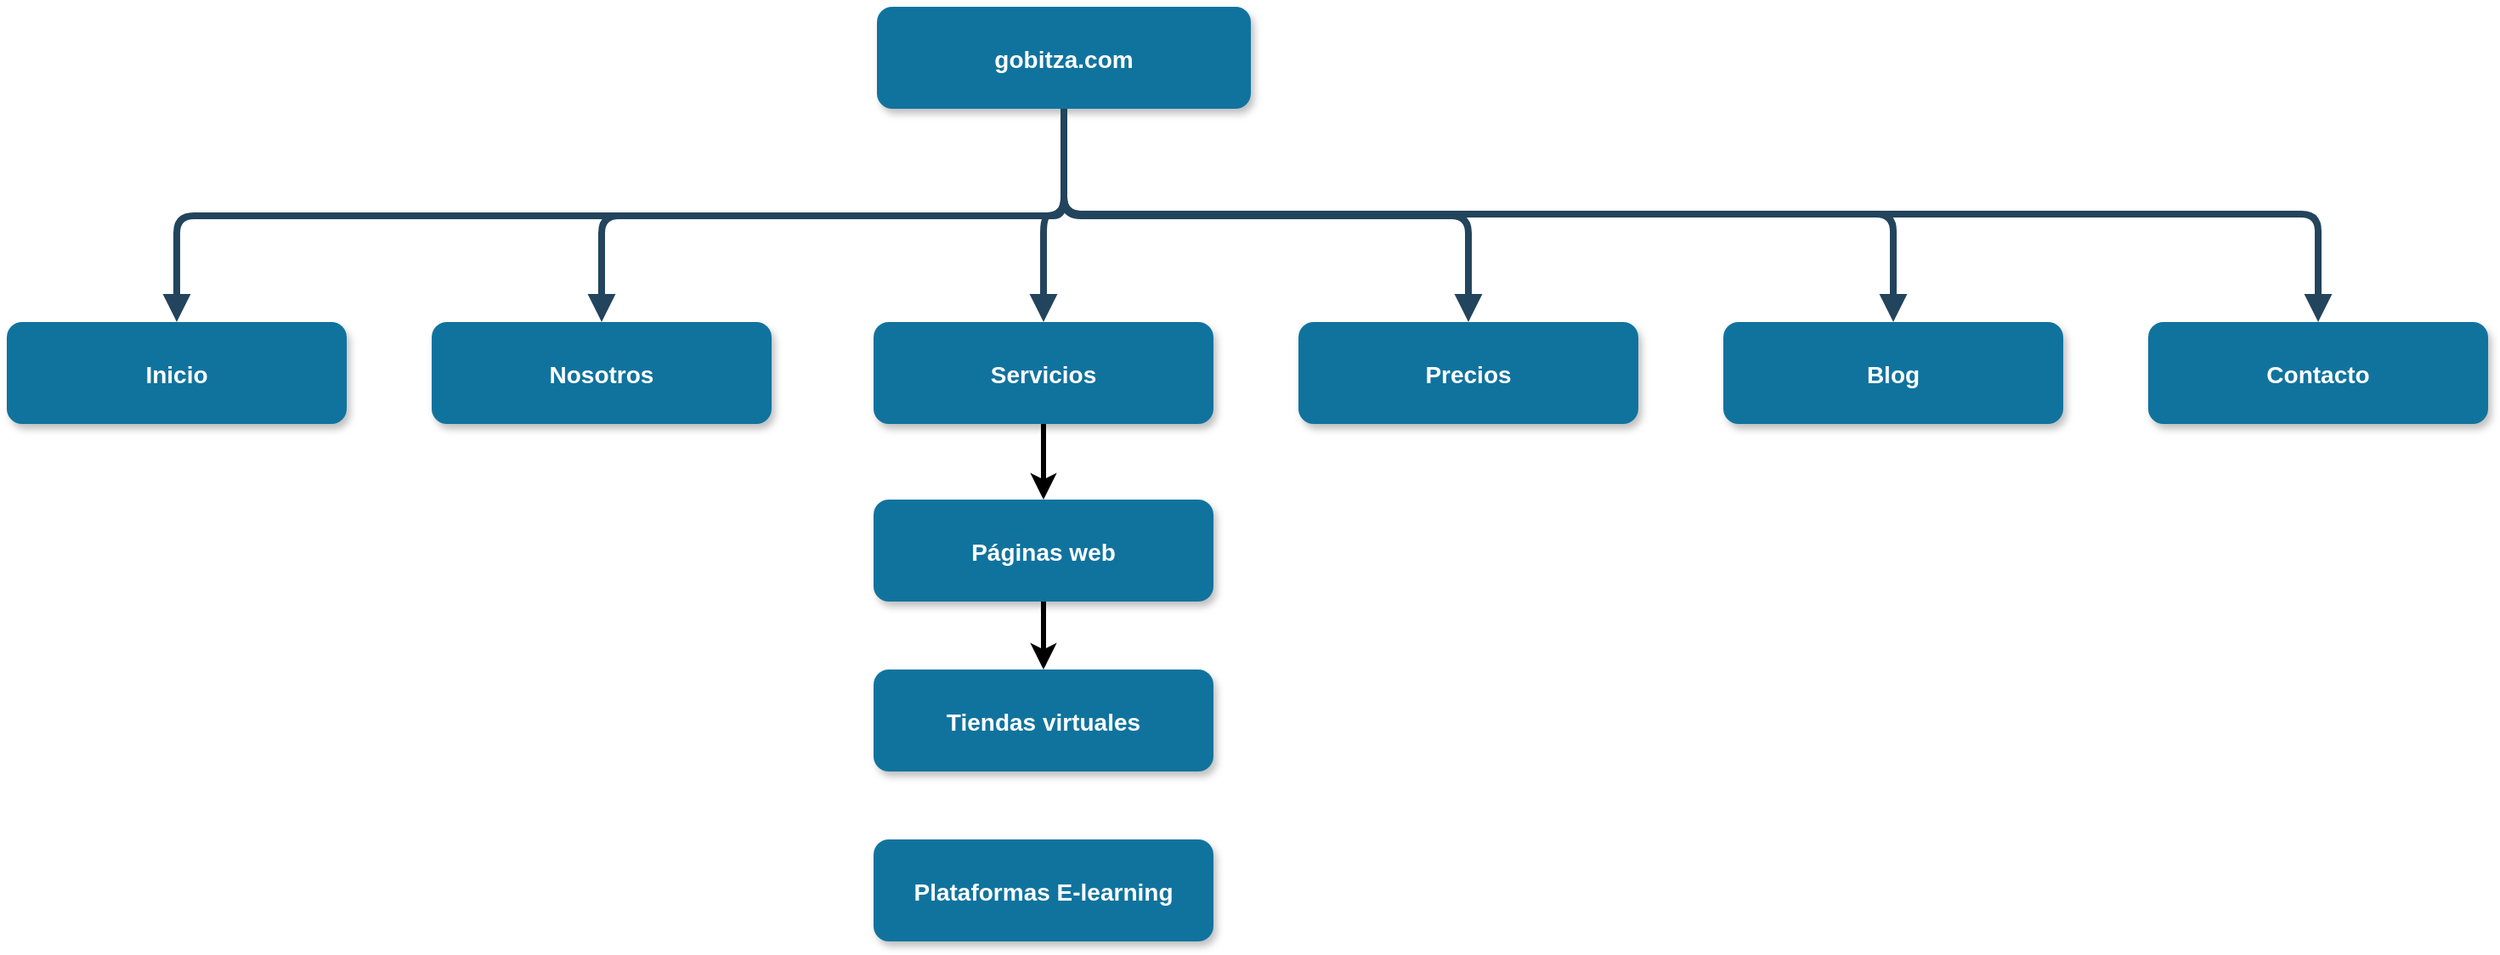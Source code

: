 <mxfile version="13.5.7" type="device"><diagram name="Page-1" id="97916047-d0de-89f5-080d-49f4d83e522f"><mxGraphModel dx="852" dy="494" grid="1" gridSize="10" guides="1" tooltips="1" connect="1" arrows="1" fold="1" page="1" pageScale="1.5" pageWidth="1169" pageHeight="827" background="#ffffff" math="0" shadow="0"><root><mxCell id="0"/><mxCell id="1" parent="0"/><mxCell id="3" value="gobitza.com" style="rounded=1;fillColor=#10739E;strokeColor=none;shadow=1;gradientColor=none;fontStyle=1;fontColor=#FFFFFF;fontSize=14;" parent="1" vertex="1"><mxGeometry x="662" y="270" width="220" height="60" as="geometry"/></mxCell><mxCell id="4" value="Inicio" style="rounded=1;fillColor=#10739E;strokeColor=none;shadow=1;gradientColor=none;fontStyle=1;fontColor=#FFFFFF;fontSize=14;" parent="1" vertex="1"><mxGeometry x="150" y="455.5" width="200" height="60" as="geometry"/></mxCell><mxCell id="5" value="Nosotros" style="rounded=1;fillColor=#10739E;strokeColor=none;shadow=1;gradientColor=none;fontStyle=1;fontColor=#FFFFFF;fontSize=14;" parent="1" vertex="1"><mxGeometry x="400" y="455.5" width="200" height="60" as="geometry"/></mxCell><mxCell id="SU9omuFYIV4GRegyQejy-63" value="" style="edgeStyle=orthogonalEdgeStyle;rounded=0;orthogonalLoop=1;jettySize=auto;html=1;strokeWidth=3;" edge="1" parent="1" source="6" target="SU9omuFYIV4GRegyQejy-62"><mxGeometry relative="1" as="geometry"/></mxCell><mxCell id="6" value="Servicios" style="rounded=1;fillColor=#10739E;strokeColor=none;shadow=1;gradientColor=none;fontStyle=1;fontColor=#FFFFFF;fontSize=14;" parent="1" vertex="1"><mxGeometry x="660" y="455.5" width="200" height="60" as="geometry"/></mxCell><mxCell id="30" value="" style="edgeStyle=elbowEdgeStyle;elbow=vertical;strokeWidth=4;endArrow=block;endFill=1;fontStyle=1;strokeColor=#23445D;" parent="1" source="3" target="5" edge="1"><mxGeometry x="22" y="165.5" width="100" height="100" as="geometry"><mxPoint x="22" y="265.5" as="sourcePoint"/><mxPoint x="122" y="165.5" as="targetPoint"/></mxGeometry></mxCell><mxCell id="31" value="" style="edgeStyle=elbowEdgeStyle;elbow=vertical;strokeWidth=4;endArrow=block;endFill=1;fontStyle=1;strokeColor=#23445D;" parent="1" source="3" target="4" edge="1"><mxGeometry x="22" y="165.5" width="100" height="100" as="geometry"><mxPoint x="22" y="265.5" as="sourcePoint"/><mxPoint x="122" y="165.5" as="targetPoint"/></mxGeometry></mxCell><mxCell id="32" value="" style="edgeStyle=elbowEdgeStyle;elbow=vertical;strokeWidth=4;endArrow=block;endFill=1;fontStyle=1;strokeColor=#23445D;" parent="1" source="3" target="6" edge="1"><mxGeometry x="22" y="165.5" width="100" height="100" as="geometry"><mxPoint x="22" y="265.5" as="sourcePoint"/><mxPoint x="1090" y="456" as="targetPoint"/></mxGeometry></mxCell><mxCell id="SU9omuFYIV4GRegyQejy-55" value="Precios" style="rounded=1;fillColor=#10739E;strokeColor=none;shadow=1;gradientColor=none;fontStyle=1;fontColor=#FFFFFF;fontSize=14;" vertex="1" parent="1"><mxGeometry x="910" y="455.5" width="200" height="60" as="geometry"/></mxCell><mxCell id="SU9omuFYIV4GRegyQejy-56" value="" style="edgeStyle=elbowEdgeStyle;elbow=vertical;strokeWidth=4;endArrow=block;endFill=1;fontStyle=1;strokeColor=#23445D;entryX=0.5;entryY=0;entryDx=0;entryDy=0;" edge="1" parent="1" source="3" target="SU9omuFYIV4GRegyQejy-55"><mxGeometry x="32" y="182.5" width="100" height="100" as="geometry"><mxPoint x="772" y="333" as="sourcePoint"/><mxPoint x="1110" y="458.5" as="targetPoint"/><Array as="points"><mxPoint x="940" y="393"/></Array></mxGeometry></mxCell><mxCell id="SU9omuFYIV4GRegyQejy-57" value="Blog" style="rounded=1;fillColor=#10739E;strokeColor=none;shadow=1;gradientColor=none;fontStyle=1;fontColor=#FFFFFF;fontSize=14;" vertex="1" parent="1"><mxGeometry x="1160" y="455.5" width="200" height="60" as="geometry"/></mxCell><mxCell id="SU9omuFYIV4GRegyQejy-58" value="" style="edgeStyle=elbowEdgeStyle;elbow=vertical;strokeWidth=4;endArrow=block;endFill=1;fontStyle=1;strokeColor=#23445D;exitX=0.5;exitY=1;exitDx=0;exitDy=0;" edge="1" parent="1" target="SU9omuFYIV4GRegyQejy-57"><mxGeometry x="42" y="194.5" width="100" height="100" as="geometry"><mxPoint x="772" y="332" as="sourcePoint"/><mxPoint x="1340" y="457.5" as="targetPoint"/><Array as="points"><mxPoint x="1050" y="392"/></Array></mxGeometry></mxCell><mxCell id="SU9omuFYIV4GRegyQejy-59" value="Contacto" style="rounded=1;fillColor=#10739E;strokeColor=none;shadow=1;gradientColor=none;fontStyle=1;fontColor=#FFFFFF;fontSize=14;" vertex="1" parent="1"><mxGeometry x="1410" y="455.5" width="200" height="60" as="geometry"/></mxCell><mxCell id="SU9omuFYIV4GRegyQejy-60" value="" style="edgeStyle=elbowEdgeStyle;elbow=vertical;strokeWidth=4;endArrow=block;endFill=1;fontStyle=1;strokeColor=#23445D;entryX=0.5;entryY=0;entryDx=0;entryDy=0;" edge="1" parent="1" source="3" target="SU9omuFYIV4GRegyQejy-59"><mxGeometry x="52" y="194.5" width="100" height="100" as="geometry"><mxPoint x="772" y="320" as="sourcePoint"/><mxPoint x="1570" y="445.5" as="targetPoint"/><Array as="points"><mxPoint x="1060" y="392"/></Array></mxGeometry></mxCell><mxCell id="SU9omuFYIV4GRegyQejy-65" value="" style="edgeStyle=orthogonalEdgeStyle;rounded=0;orthogonalLoop=1;jettySize=auto;html=1;strokeWidth=3;" edge="1" parent="1" source="SU9omuFYIV4GRegyQejy-62" target="SU9omuFYIV4GRegyQejy-64"><mxGeometry relative="1" as="geometry"/></mxCell><mxCell id="SU9omuFYIV4GRegyQejy-62" value="Páginas web" style="rounded=1;fillColor=#10739E;strokeColor=none;shadow=1;gradientColor=none;fontStyle=1;fontColor=#FFFFFF;fontSize=14;" vertex="1" parent="1"><mxGeometry x="660" y="560" width="200" height="60" as="geometry"/></mxCell><mxCell id="SU9omuFYIV4GRegyQejy-64" value="Tiendas virtuales" style="rounded=1;fillColor=#10739E;strokeColor=none;shadow=1;gradientColor=none;fontStyle=1;fontColor=#FFFFFF;fontSize=14;" vertex="1" parent="1"><mxGeometry x="660" y="660" width="200" height="60" as="geometry"/></mxCell><mxCell id="SU9omuFYIV4GRegyQejy-66" value="Plataformas E-learning" style="rounded=1;fillColor=#10739E;strokeColor=none;shadow=1;gradientColor=none;fontStyle=1;fontColor=#FFFFFF;fontSize=14;" vertex="1" parent="1"><mxGeometry x="660" y="760" width="200" height="60" as="geometry"/></mxCell></root></mxGraphModel></diagram></mxfile>